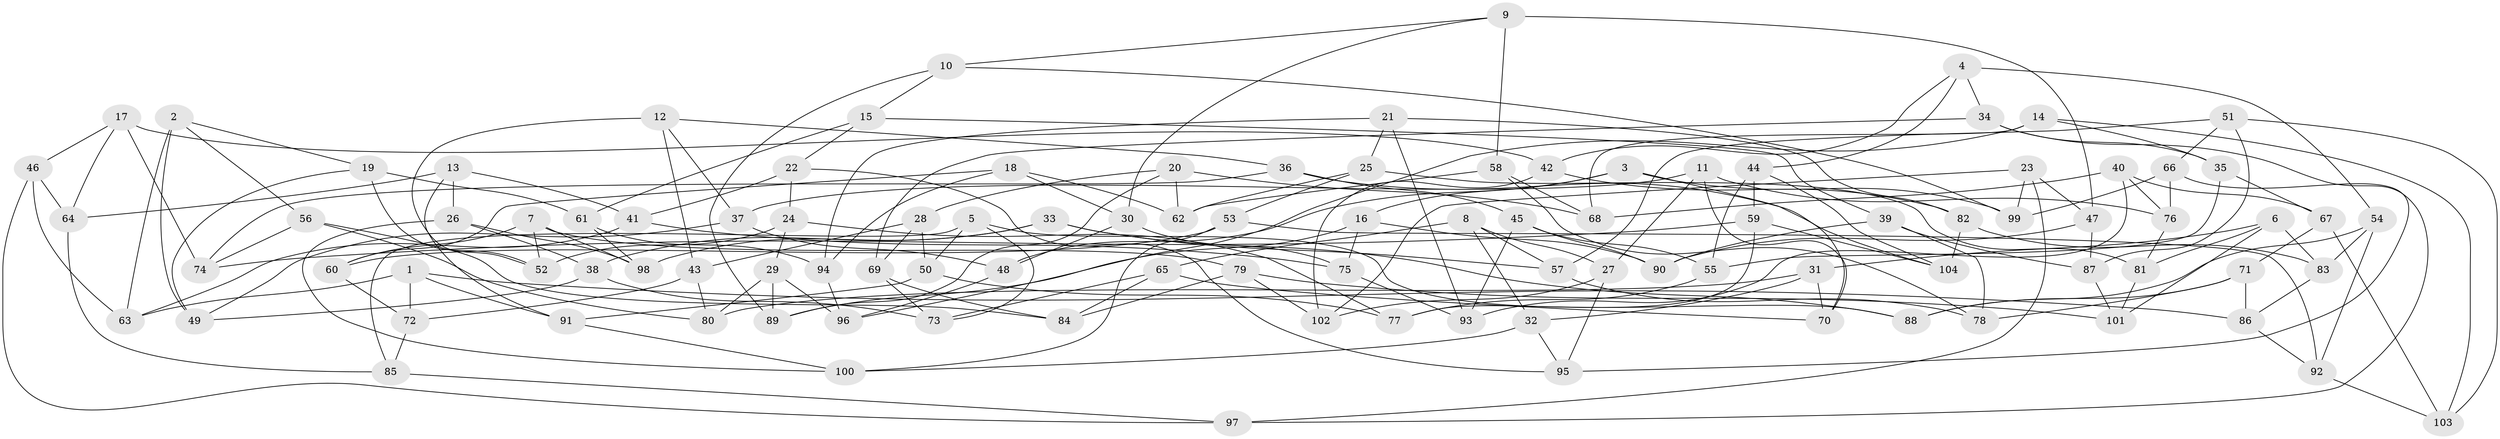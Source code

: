 // coarse degree distribution, {4: 0.5277777777777778, 5: 0.027777777777777776, 6: 0.4166666666666667, 3: 0.027777777777777776}
// Generated by graph-tools (version 1.1) at 2025/24/03/03/25 07:24:29]
// undirected, 104 vertices, 208 edges
graph export_dot {
graph [start="1"]
  node [color=gray90,style=filled];
  1;
  2;
  3;
  4;
  5;
  6;
  7;
  8;
  9;
  10;
  11;
  12;
  13;
  14;
  15;
  16;
  17;
  18;
  19;
  20;
  21;
  22;
  23;
  24;
  25;
  26;
  27;
  28;
  29;
  30;
  31;
  32;
  33;
  34;
  35;
  36;
  37;
  38;
  39;
  40;
  41;
  42;
  43;
  44;
  45;
  46;
  47;
  48;
  49;
  50;
  51;
  52;
  53;
  54;
  55;
  56;
  57;
  58;
  59;
  60;
  61;
  62;
  63;
  64;
  65;
  66;
  67;
  68;
  69;
  70;
  71;
  72;
  73;
  74;
  75;
  76;
  77;
  78;
  79;
  80;
  81;
  82;
  83;
  84;
  85;
  86;
  87;
  88;
  89;
  90;
  91;
  92;
  93;
  94;
  95;
  96;
  97;
  98;
  99;
  100;
  101;
  102;
  103;
  104;
  1 -- 91;
  1 -- 63;
  1 -- 86;
  1 -- 72;
  2 -- 56;
  2 -- 49;
  2 -- 19;
  2 -- 63;
  3 -- 99;
  3 -- 48;
  3 -- 70;
  3 -- 16;
  4 -- 34;
  4 -- 44;
  4 -- 54;
  4 -- 42;
  5 -- 88;
  5 -- 73;
  5 -- 50;
  5 -- 85;
  6 -- 101;
  6 -- 31;
  6 -- 83;
  6 -- 81;
  7 -- 98;
  7 -- 60;
  7 -- 52;
  7 -- 79;
  8 -- 57;
  8 -- 27;
  8 -- 32;
  8 -- 65;
  9 -- 58;
  9 -- 10;
  9 -- 47;
  9 -- 30;
  10 -- 89;
  10 -- 99;
  10 -- 15;
  11 -- 27;
  11 -- 37;
  11 -- 70;
  11 -- 76;
  12 -- 36;
  12 -- 43;
  12 -- 52;
  12 -- 37;
  13 -- 64;
  13 -- 26;
  13 -- 91;
  13 -- 41;
  14 -- 35;
  14 -- 96;
  14 -- 68;
  14 -- 103;
  15 -- 22;
  15 -- 61;
  15 -- 39;
  16 -- 89;
  16 -- 75;
  16 -- 90;
  17 -- 46;
  17 -- 64;
  17 -- 42;
  17 -- 74;
  18 -- 60;
  18 -- 30;
  18 -- 94;
  18 -- 62;
  19 -- 52;
  19 -- 61;
  19 -- 49;
  20 -- 28;
  20 -- 89;
  20 -- 62;
  20 -- 68;
  21 -- 94;
  21 -- 82;
  21 -- 93;
  21 -- 25;
  22 -- 24;
  22 -- 41;
  22 -- 95;
  23 -- 97;
  23 -- 102;
  23 -- 99;
  23 -- 47;
  24 -- 52;
  24 -- 29;
  24 -- 77;
  25 -- 62;
  25 -- 81;
  25 -- 53;
  26 -- 100;
  26 -- 98;
  26 -- 38;
  27 -- 102;
  27 -- 95;
  28 -- 69;
  28 -- 43;
  28 -- 50;
  29 -- 96;
  29 -- 89;
  29 -- 80;
  30 -- 75;
  30 -- 48;
  31 -- 80;
  31 -- 32;
  31 -- 70;
  32 -- 100;
  32 -- 95;
  33 -- 38;
  33 -- 57;
  33 -- 88;
  33 -- 98;
  34 -- 97;
  34 -- 35;
  34 -- 69;
  35 -- 67;
  35 -- 55;
  36 -- 104;
  36 -- 74;
  36 -- 45;
  37 -- 49;
  37 -- 48;
  38 -- 49;
  38 -- 73;
  39 -- 87;
  39 -- 90;
  39 -- 78;
  40 -- 68;
  40 -- 76;
  40 -- 67;
  40 -- 93;
  41 -- 63;
  41 -- 75;
  42 -- 82;
  42 -- 102;
  43 -- 72;
  43 -- 80;
  44 -- 104;
  44 -- 55;
  44 -- 59;
  45 -- 93;
  45 -- 90;
  45 -- 55;
  46 -- 64;
  46 -- 63;
  46 -- 97;
  47 -- 87;
  47 -- 90;
  48 -- 96;
  50 -- 77;
  50 -- 91;
  51 -- 103;
  51 -- 57;
  51 -- 66;
  51 -- 87;
  53 -- 60;
  53 -- 100;
  53 -- 92;
  54 -- 88;
  54 -- 92;
  54 -- 83;
  55 -- 77;
  56 -- 74;
  56 -- 80;
  56 -- 84;
  57 -- 78;
  58 -- 78;
  58 -- 68;
  58 -- 62;
  59 -- 104;
  59 -- 77;
  59 -- 74;
  60 -- 72;
  61 -- 94;
  61 -- 98;
  64 -- 85;
  65 -- 70;
  65 -- 73;
  65 -- 84;
  66 -- 99;
  66 -- 76;
  66 -- 95;
  67 -- 71;
  67 -- 103;
  69 -- 73;
  69 -- 84;
  71 -- 78;
  71 -- 86;
  71 -- 88;
  72 -- 85;
  75 -- 93;
  76 -- 81;
  79 -- 102;
  79 -- 101;
  79 -- 84;
  81 -- 101;
  82 -- 83;
  82 -- 104;
  83 -- 86;
  85 -- 97;
  86 -- 92;
  87 -- 101;
  91 -- 100;
  92 -- 103;
  94 -- 96;
}
